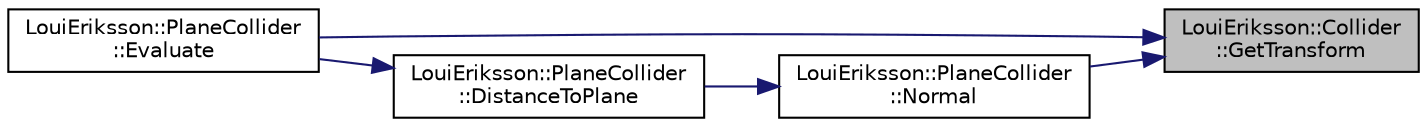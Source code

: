 digraph "LouiEriksson::Collider::GetTransform"
{
 // LATEX_PDF_SIZE
  edge [fontname="Helvetica",fontsize="10",labelfontname="Helvetica",labelfontsize="10"];
  node [fontname="Helvetica",fontsize="10",shape=record];
  rankdir="RL";
  Node1 [label="LouiEriksson::Collider\l::GetTransform",height=0.2,width=0.4,color="black", fillcolor="grey75", style="filled", fontcolor="black",tooltip="Get the Transform of the Collider."];
  Node1 -> Node2 [dir="back",color="midnightblue",fontsize="10",style="solid",fontname="Helvetica"];
  Node2 [label="LouiEriksson::PlaneCollider\l::Evaluate",height=0.2,width=0.4,color="black", fillcolor="white", style="filled",URL="$class_loui_eriksson_1_1_plane_collider.html#a0188cf20b1cc44ac8f95e8f39bbaef9f",tooltip=" "];
  Node1 -> Node3 [dir="back",color="midnightblue",fontsize="10",style="solid",fontname="Helvetica"];
  Node3 [label="LouiEriksson::PlaneCollider\l::Normal",height=0.2,width=0.4,color="black", fillcolor="white", style="filled",URL="$class_loui_eriksson_1_1_plane_collider.html#a648f860d2128948bfd598fd07d8d0683",tooltip=" "];
  Node3 -> Node4 [dir="back",color="midnightblue",fontsize="10",style="solid",fontname="Helvetica"];
  Node4 [label="LouiEriksson::PlaneCollider\l::DistanceToPlane",height=0.2,width=0.4,color="black", fillcolor="white", style="filled",URL="$class_loui_eriksson_1_1_plane_collider.html#aea0a3fd47afc639d888fd218d5c5825a",tooltip=" "];
  Node4 -> Node2 [dir="back",color="midnightblue",fontsize="10",style="solid",fontname="Helvetica"];
}
